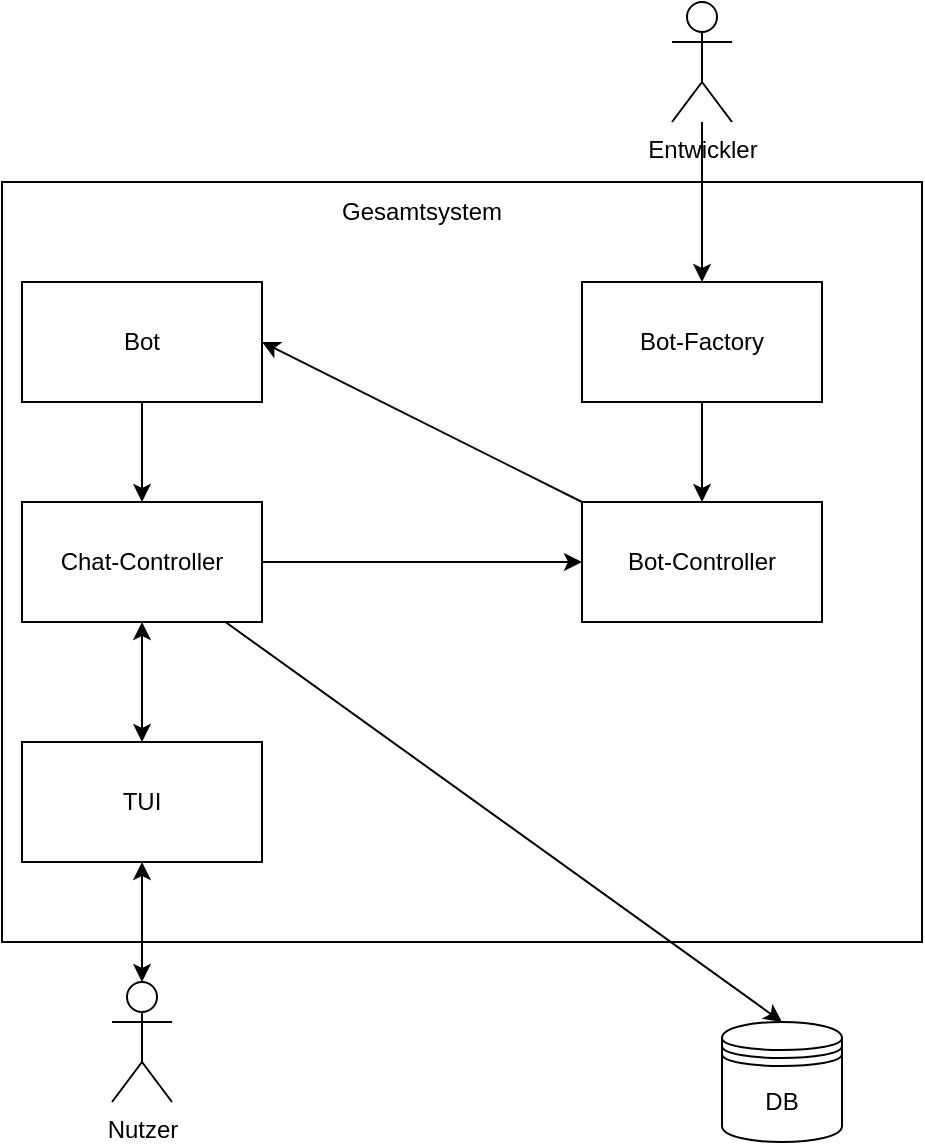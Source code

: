 <mxfile>
    <diagram id="D-tEqfmc-CyvVpF5Cq2d" name="Page-1">
        <mxGraphModel dx="511" dy="927" grid="1" gridSize="10" guides="1" tooltips="1" connect="1" arrows="1" fold="1" page="1" pageScale="1" pageWidth="850" pageHeight="1100" math="0" shadow="0">
            <root>
                <mxCell id="0"/>
                <mxCell id="1" parent="0"/>
                <mxCell id="2" value="" style="rounded=0;whiteSpace=wrap;html=1;" vertex="1" parent="1">
                    <mxGeometry x="30" y="90" width="460" height="380" as="geometry"/>
                </mxCell>
                <mxCell id="3" value="Gesamtsystem" style="text;html=1;align=center;verticalAlign=middle;whiteSpace=wrap;rounded=0;" vertex="1" parent="1">
                    <mxGeometry x="210" y="90" width="60" height="30" as="geometry"/>
                </mxCell>
                <mxCell id="22" style="edgeStyle=none;html=1;" edge="1" parent="1" source="4" target="5">
                    <mxGeometry relative="1" as="geometry"/>
                </mxCell>
                <mxCell id="25" style="edgeStyle=none;html=1;entryX=0.5;entryY=0;entryDx=0;entryDy=0;" edge="1" parent="1" source="4" target="11">
                    <mxGeometry relative="1" as="geometry"/>
                </mxCell>
                <mxCell id="4" value="Chat-Controller" style="rounded=0;whiteSpace=wrap;html=1;" vertex="1" parent="1">
                    <mxGeometry x="40" y="250" width="120" height="60" as="geometry"/>
                </mxCell>
                <mxCell id="17" style="edgeStyle=none;html=1;entryX=1;entryY=0.5;entryDx=0;entryDy=0;" edge="1" parent="1" source="5" target="12">
                    <mxGeometry relative="1" as="geometry"/>
                </mxCell>
                <mxCell id="5" value="Bot-Controller" style="rounded=0;whiteSpace=wrap;html=1;" vertex="1" parent="1">
                    <mxGeometry x="320" y="250" width="120" height="60" as="geometry"/>
                </mxCell>
                <mxCell id="15" value="" style="edgeStyle=none;html=1;startArrow=classic;startFill=1;" edge="1" parent="1" source="6" target="4">
                    <mxGeometry relative="1" as="geometry"/>
                </mxCell>
                <mxCell id="6" value="TUI" style="rounded=0;whiteSpace=wrap;html=1;" vertex="1" parent="1">
                    <mxGeometry x="40" y="370" width="120" height="60" as="geometry"/>
                </mxCell>
                <mxCell id="13" value="" style="edgeStyle=none;html=1;startArrow=classic;startFill=1;" edge="1" parent="1" source="7" target="6">
                    <mxGeometry relative="1" as="geometry"/>
                </mxCell>
                <mxCell id="7" value="Nutzer" style="shape=umlActor;verticalLabelPosition=bottom;verticalAlign=top;html=1;outlineConnect=0;" vertex="1" parent="1">
                    <mxGeometry x="85" y="490" width="30" height="60" as="geometry"/>
                </mxCell>
                <mxCell id="20" style="edgeStyle=none;html=1;" edge="1" parent="1" source="10" target="19">
                    <mxGeometry relative="1" as="geometry"/>
                </mxCell>
                <mxCell id="10" value="Entwickler" style="shape=umlActor;verticalLabelPosition=bottom;verticalAlign=top;html=1;outlineConnect=0;" vertex="1" parent="1">
                    <mxGeometry x="365" width="30" height="60" as="geometry"/>
                </mxCell>
                <mxCell id="11" value="DB" style="shape=datastore;whiteSpace=wrap;html=1;" vertex="1" parent="1">
                    <mxGeometry x="390" y="510" width="60" height="60" as="geometry"/>
                </mxCell>
                <mxCell id="16" value="" style="edgeStyle=none;html=1;" edge="1" parent="1" source="12" target="4">
                    <mxGeometry relative="1" as="geometry"/>
                </mxCell>
                <mxCell id="12" value="Bot" style="rounded=0;whiteSpace=wrap;html=1;" vertex="1" parent="1">
                    <mxGeometry x="40" y="140" width="120" height="60" as="geometry"/>
                </mxCell>
                <mxCell id="21" style="edgeStyle=none;html=1;" edge="1" parent="1" source="19" target="5">
                    <mxGeometry relative="1" as="geometry"/>
                </mxCell>
                <mxCell id="19" value="Bot-Factory" style="rounded=0;whiteSpace=wrap;html=1;" vertex="1" parent="1">
                    <mxGeometry x="320" y="140" width="120" height="60" as="geometry"/>
                </mxCell>
            </root>
        </mxGraphModel>
    </diagram>
</mxfile>